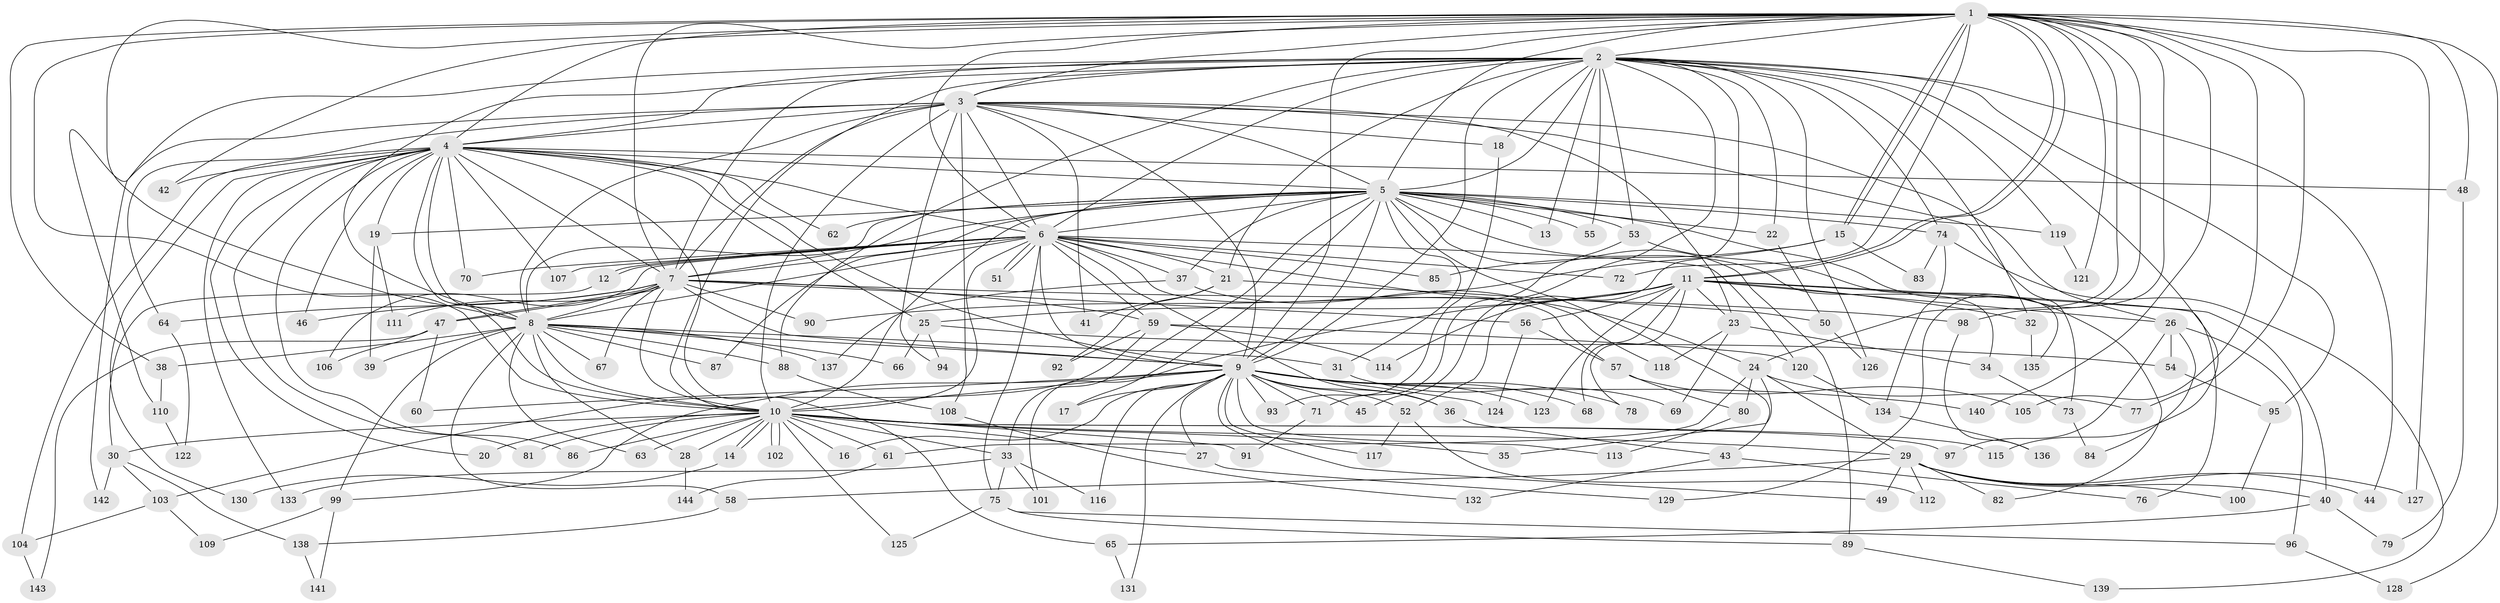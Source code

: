 // coarse degree distribution, {27: 0.017543859649122806, 1: 0.22807017543859648, 2: 0.45614035087719296, 5: 0.017543859649122806, 3: 0.15789473684210525, 25: 0.017543859649122806, 4: 0.05263157894736842, 22: 0.017543859649122806, 8: 0.017543859649122806, 13: 0.017543859649122806}
// Generated by graph-tools (version 1.1) at 2025/47/03/04/25 21:47:24]
// undirected, 144 vertices, 313 edges
graph export_dot {
graph [start="1"]
  node [color=gray90,style=filled];
  1;
  2;
  3;
  4;
  5;
  6;
  7;
  8;
  9;
  10;
  11;
  12;
  13;
  14;
  15;
  16;
  17;
  18;
  19;
  20;
  21;
  22;
  23;
  24;
  25;
  26;
  27;
  28;
  29;
  30;
  31;
  32;
  33;
  34;
  35;
  36;
  37;
  38;
  39;
  40;
  41;
  42;
  43;
  44;
  45;
  46;
  47;
  48;
  49;
  50;
  51;
  52;
  53;
  54;
  55;
  56;
  57;
  58;
  59;
  60;
  61;
  62;
  63;
  64;
  65;
  66;
  67;
  68;
  69;
  70;
  71;
  72;
  73;
  74;
  75;
  76;
  77;
  78;
  79;
  80;
  81;
  82;
  83;
  84;
  85;
  86;
  87;
  88;
  89;
  90;
  91;
  92;
  93;
  94;
  95;
  96;
  97;
  98;
  99;
  100;
  101;
  102;
  103;
  104;
  105;
  106;
  107;
  108;
  109;
  110;
  111;
  112;
  113;
  114;
  115;
  116;
  117;
  118;
  119;
  120;
  121;
  122;
  123;
  124;
  125;
  126;
  127;
  128;
  129;
  130;
  131;
  132;
  133;
  134;
  135;
  136;
  137;
  138;
  139;
  140;
  141;
  142;
  143;
  144;
  1 -- 2;
  1 -- 3;
  1 -- 4;
  1 -- 5;
  1 -- 6;
  1 -- 7;
  1 -- 8;
  1 -- 9;
  1 -- 10;
  1 -- 11;
  1 -- 11;
  1 -- 15;
  1 -- 15;
  1 -- 24;
  1 -- 38;
  1 -- 42;
  1 -- 48;
  1 -- 72;
  1 -- 77;
  1 -- 98;
  1 -- 105;
  1 -- 121;
  1 -- 127;
  1 -- 128;
  1 -- 129;
  1 -- 140;
  2 -- 3;
  2 -- 4;
  2 -- 5;
  2 -- 6;
  2 -- 7;
  2 -- 8;
  2 -- 9;
  2 -- 10;
  2 -- 13;
  2 -- 18;
  2 -- 21;
  2 -- 22;
  2 -- 32;
  2 -- 44;
  2 -- 45;
  2 -- 52;
  2 -- 53;
  2 -- 55;
  2 -- 74;
  2 -- 88;
  2 -- 95;
  2 -- 110;
  2 -- 115;
  2 -- 119;
  2 -- 126;
  3 -- 4;
  3 -- 5;
  3 -- 6;
  3 -- 7;
  3 -- 8;
  3 -- 9;
  3 -- 10;
  3 -- 18;
  3 -- 23;
  3 -- 26;
  3 -- 41;
  3 -- 64;
  3 -- 73;
  3 -- 94;
  3 -- 108;
  3 -- 142;
  4 -- 5;
  4 -- 6;
  4 -- 7;
  4 -- 8;
  4 -- 9;
  4 -- 10;
  4 -- 19;
  4 -- 20;
  4 -- 25;
  4 -- 42;
  4 -- 46;
  4 -- 48;
  4 -- 62;
  4 -- 65;
  4 -- 70;
  4 -- 81;
  4 -- 86;
  4 -- 104;
  4 -- 107;
  4 -- 130;
  4 -- 133;
  5 -- 6;
  5 -- 7;
  5 -- 8;
  5 -- 9;
  5 -- 10;
  5 -- 13;
  5 -- 17;
  5 -- 19;
  5 -- 22;
  5 -- 31;
  5 -- 33;
  5 -- 34;
  5 -- 37;
  5 -- 43;
  5 -- 53;
  5 -- 55;
  5 -- 62;
  5 -- 74;
  5 -- 82;
  5 -- 87;
  5 -- 89;
  5 -- 119;
  6 -- 7;
  6 -- 8;
  6 -- 9;
  6 -- 10;
  6 -- 12;
  6 -- 12;
  6 -- 21;
  6 -- 24;
  6 -- 36;
  6 -- 37;
  6 -- 51;
  6 -- 51;
  6 -- 57;
  6 -- 59;
  6 -- 70;
  6 -- 72;
  6 -- 75;
  6 -- 85;
  6 -- 106;
  6 -- 107;
  6 -- 120;
  7 -- 8;
  7 -- 9;
  7 -- 10;
  7 -- 46;
  7 -- 47;
  7 -- 47;
  7 -- 56;
  7 -- 59;
  7 -- 64;
  7 -- 67;
  7 -- 90;
  7 -- 98;
  7 -- 111;
  8 -- 9;
  8 -- 10;
  8 -- 28;
  8 -- 31;
  8 -- 38;
  8 -- 39;
  8 -- 58;
  8 -- 63;
  8 -- 66;
  8 -- 67;
  8 -- 87;
  8 -- 88;
  8 -- 99;
  8 -- 137;
  9 -- 10;
  9 -- 16;
  9 -- 17;
  9 -- 27;
  9 -- 36;
  9 -- 45;
  9 -- 49;
  9 -- 52;
  9 -- 60;
  9 -- 68;
  9 -- 71;
  9 -- 78;
  9 -- 93;
  9 -- 99;
  9 -- 113;
  9 -- 116;
  9 -- 117;
  9 -- 123;
  9 -- 124;
  9 -- 131;
  9 -- 140;
  10 -- 14;
  10 -- 14;
  10 -- 16;
  10 -- 20;
  10 -- 27;
  10 -- 28;
  10 -- 29;
  10 -- 30;
  10 -- 33;
  10 -- 35;
  10 -- 61;
  10 -- 63;
  10 -- 81;
  10 -- 86;
  10 -- 91;
  10 -- 97;
  10 -- 102;
  10 -- 102;
  10 -- 115;
  10 -- 125;
  11 -- 23;
  11 -- 25;
  11 -- 26;
  11 -- 32;
  11 -- 40;
  11 -- 56;
  11 -- 68;
  11 -- 76;
  11 -- 78;
  11 -- 101;
  11 -- 114;
  11 -- 123;
  12 -- 30;
  14 -- 130;
  15 -- 83;
  15 -- 85;
  15 -- 90;
  18 -- 93;
  19 -- 39;
  19 -- 111;
  21 -- 41;
  21 -- 50;
  21 -- 92;
  22 -- 50;
  23 -- 34;
  23 -- 69;
  23 -- 118;
  24 -- 29;
  24 -- 35;
  24 -- 61;
  24 -- 77;
  24 -- 80;
  25 -- 54;
  25 -- 66;
  25 -- 94;
  26 -- 54;
  26 -- 84;
  26 -- 96;
  26 -- 97;
  27 -- 129;
  28 -- 144;
  29 -- 40;
  29 -- 44;
  29 -- 49;
  29 -- 58;
  29 -- 82;
  29 -- 100;
  29 -- 112;
  29 -- 127;
  30 -- 103;
  30 -- 138;
  30 -- 142;
  31 -- 69;
  32 -- 135;
  33 -- 75;
  33 -- 101;
  33 -- 116;
  33 -- 133;
  34 -- 73;
  36 -- 43;
  37 -- 118;
  37 -- 137;
  38 -- 110;
  40 -- 65;
  40 -- 79;
  43 -- 76;
  43 -- 132;
  47 -- 60;
  47 -- 106;
  47 -- 143;
  48 -- 79;
  50 -- 126;
  52 -- 112;
  52 -- 117;
  53 -- 71;
  53 -- 135;
  54 -- 95;
  56 -- 57;
  56 -- 124;
  57 -- 80;
  57 -- 105;
  58 -- 138;
  59 -- 92;
  59 -- 103;
  59 -- 114;
  59 -- 120;
  61 -- 144;
  64 -- 122;
  65 -- 131;
  71 -- 91;
  73 -- 84;
  74 -- 83;
  74 -- 134;
  74 -- 139;
  75 -- 89;
  75 -- 96;
  75 -- 125;
  80 -- 113;
  88 -- 108;
  89 -- 139;
  95 -- 100;
  96 -- 128;
  98 -- 136;
  99 -- 109;
  99 -- 141;
  103 -- 104;
  103 -- 109;
  104 -- 143;
  108 -- 132;
  110 -- 122;
  119 -- 121;
  120 -- 134;
  134 -- 136;
  138 -- 141;
}
